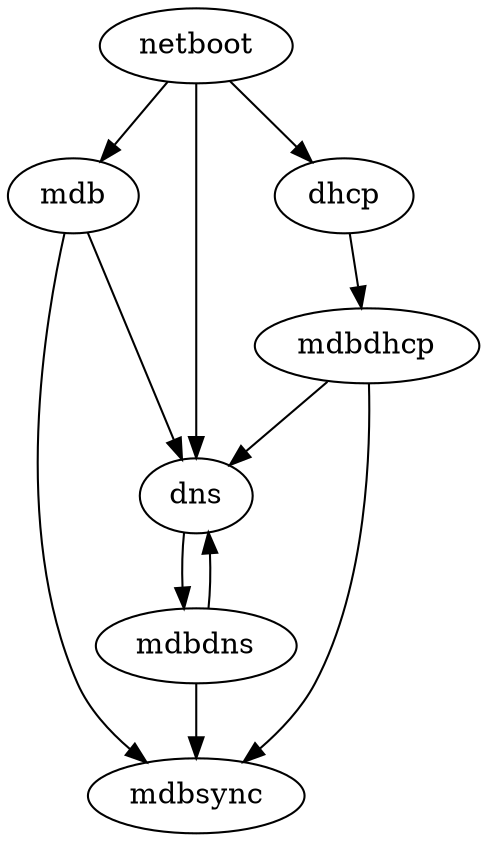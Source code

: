 digraph G {
    mdb -> dns;
    mdb -> mdbsync;
    mdbdns -> mdbsync;
    mdbdhcp -> mdbsync;
    mdbdns -> dns;
    mdbdhcp -> dns;
    dns -> mdbdns;
    dhcp -> mdbdhcp;
    netboot -> dhcp;
    netboot -> dns;
    netboot -> mdb;
}
